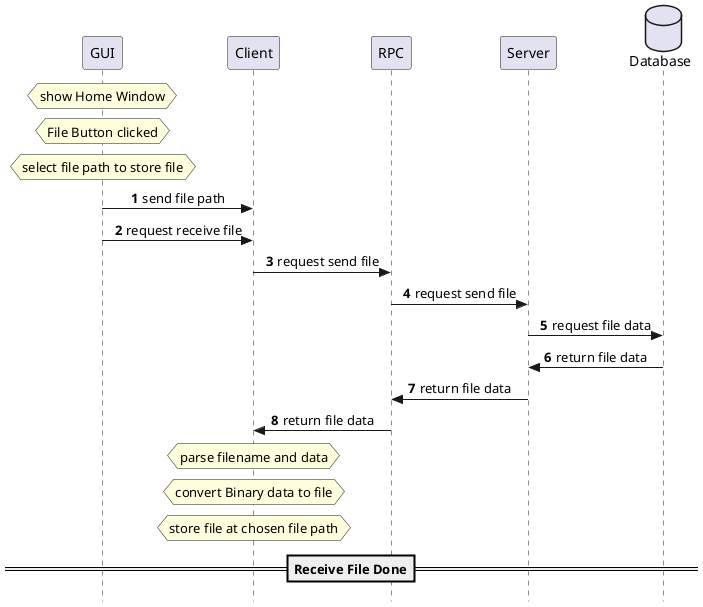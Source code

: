 @startuml
'https://plantuml.com/sequence-diagram
skinparam sequenceMessageAlign center
skinparam responseMessageBelowArrow false
skinparam style strictuml
hide unlinked
!pragma teoz true
autonumber

database "Database" as sql order 4
participant "Server" as server order 3
participant "RPC" as rpc order 2
participant "Client" as client order 1
participant "GUI" as gui order 0

hnote over gui: show Home Window
hnote over gui: File Button clicked
hnote over gui: select file path to store file
gui -> client: send file path
gui -> client: request receive file
client -> rpc: request send file
rpc -> server: request send file
server -> sql: request file data
server <- sql: return file data
rpc <- server: return file data
client <- rpc: return file data
hnote over client: parse filename and data
hnote over client: convert Binary data to file
hnote over client: store file at chosen file path
==Receive File Done==

@enduml
